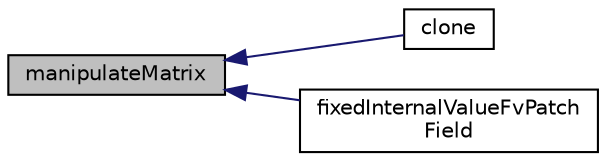digraph "manipulateMatrix"
{
  bgcolor="transparent";
  edge [fontname="Helvetica",fontsize="10",labelfontname="Helvetica",labelfontsize="10"];
  node [fontname="Helvetica",fontsize="10",shape=record];
  rankdir="LR";
  Node1020 [label="manipulateMatrix",height=0.2,width=0.4,color="black", fillcolor="grey75", style="filled", fontcolor="black"];
  Node1020 -> Node1021 [dir="back",color="midnightblue",fontsize="10",style="solid",fontname="Helvetica"];
  Node1021 [label="clone",height=0.2,width=0.4,color="black",URL="$a22897.html#a6dfbb046cc414bcb0ee27a1646815537",tooltip="Construct and return a clone setting internal field reference. "];
  Node1020 -> Node1022 [dir="back",color="midnightblue",fontsize="10",style="solid",fontname="Helvetica"];
  Node1022 [label="fixedInternalValueFvPatch\lField",height=0.2,width=0.4,color="black",URL="$a22897.html#a8f5d92dfa377382ce38f16a04cbb32f7",tooltip="Construct from patch, internal field and dictionary. "];
}
